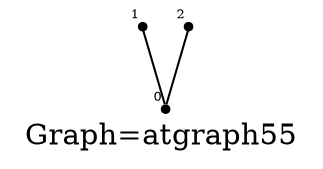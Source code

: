 /* Created by igraph 0.8.0-pre+0200568 */
graph {
  graph [
    label="Graph=atgraph55"
    labelloc=bottom
  ];
  0 [
    pos="0.000000,0.000000!"
    shape=point
    fontsize=6
    xlabel=0
  ];
  1 [
    pos="1.000000,0.000000!"
    shape=point
    fontsize=6
    xlabel=1
  ];
  2 [
    pos="2.000000,0.000000!"
    shape=point
    fontsize=6
    xlabel=2
  ];

  1 -- 0;
  2 -- 0;
}
